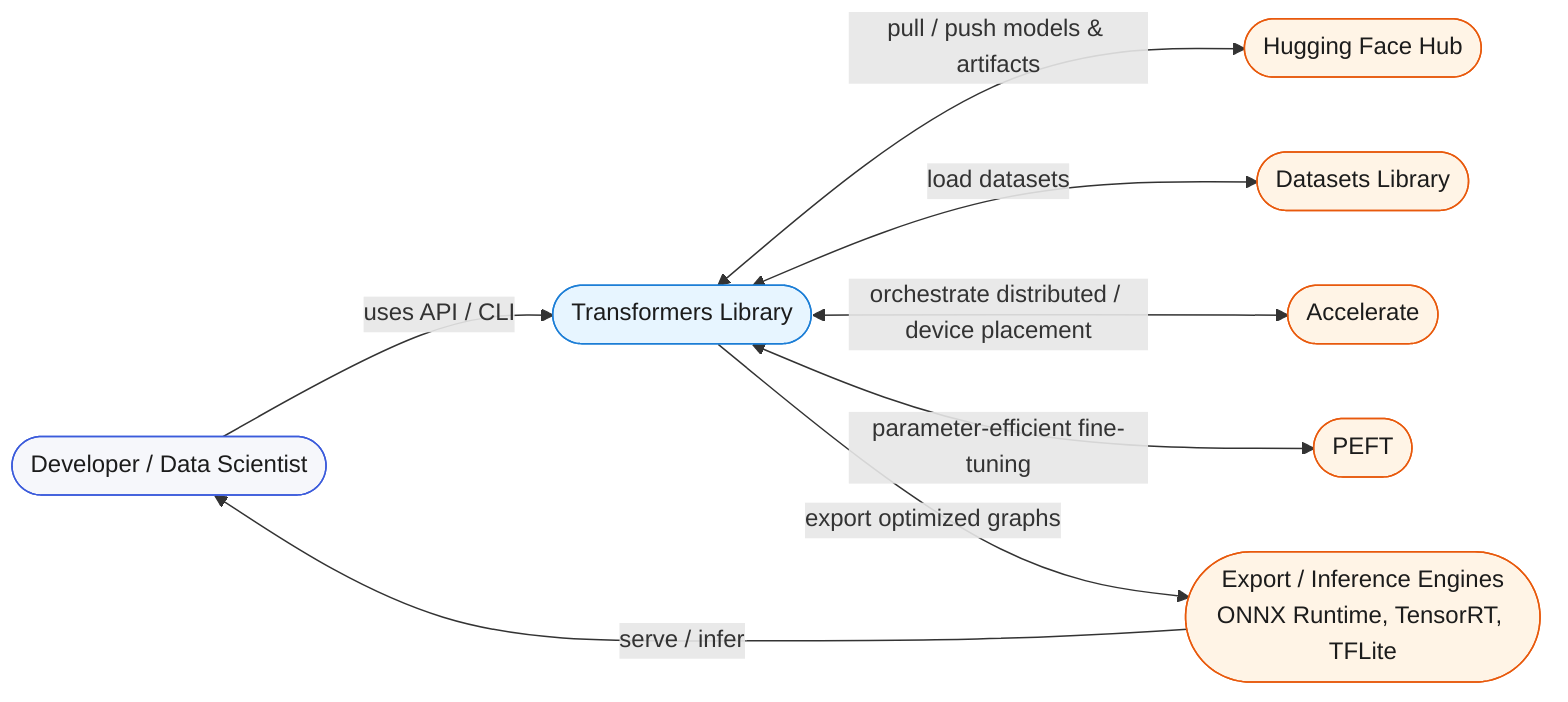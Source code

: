%% C4 Level 1: Context — Transformers ecosystem
%% Keep this diagram focused and small
flowchart LR
    user(["Developer / Data Scientist"]):::person
    lib(["Transformers Library"]):::system
    hub(["Hugging Face Hub"]):::external
    ds(["Datasets Library"]):::external
    accel(["Accelerate"]):::external
    peft(["PEFT"]):::external
    engines(["Export / Inference Engines\nONNX Runtime, TensorRT, TFLite"]):::external

    user -->|uses API / CLI| lib
    lib <--> |pull / push models & artifacts| hub
    lib <--> |load datasets| ds
    lib <--> |orchestrate distributed / device placement| accel
    lib <--> |parameter-efficient fine-tuning| peft
    lib --> |export optimized graphs| engines
    engines --> |serve / infer| user

classDef person fill:#f6f7fb,stroke:#3b5bdb,stroke-width:1px,color:#1c1c1c
classDef system fill:#e7f5ff,stroke:#1c7ed6,stroke-width:1px,color:#1c1c1c
classDef external fill:#fff4e6,stroke:#e8590c,stroke-width:1px,color:#1c1c1c